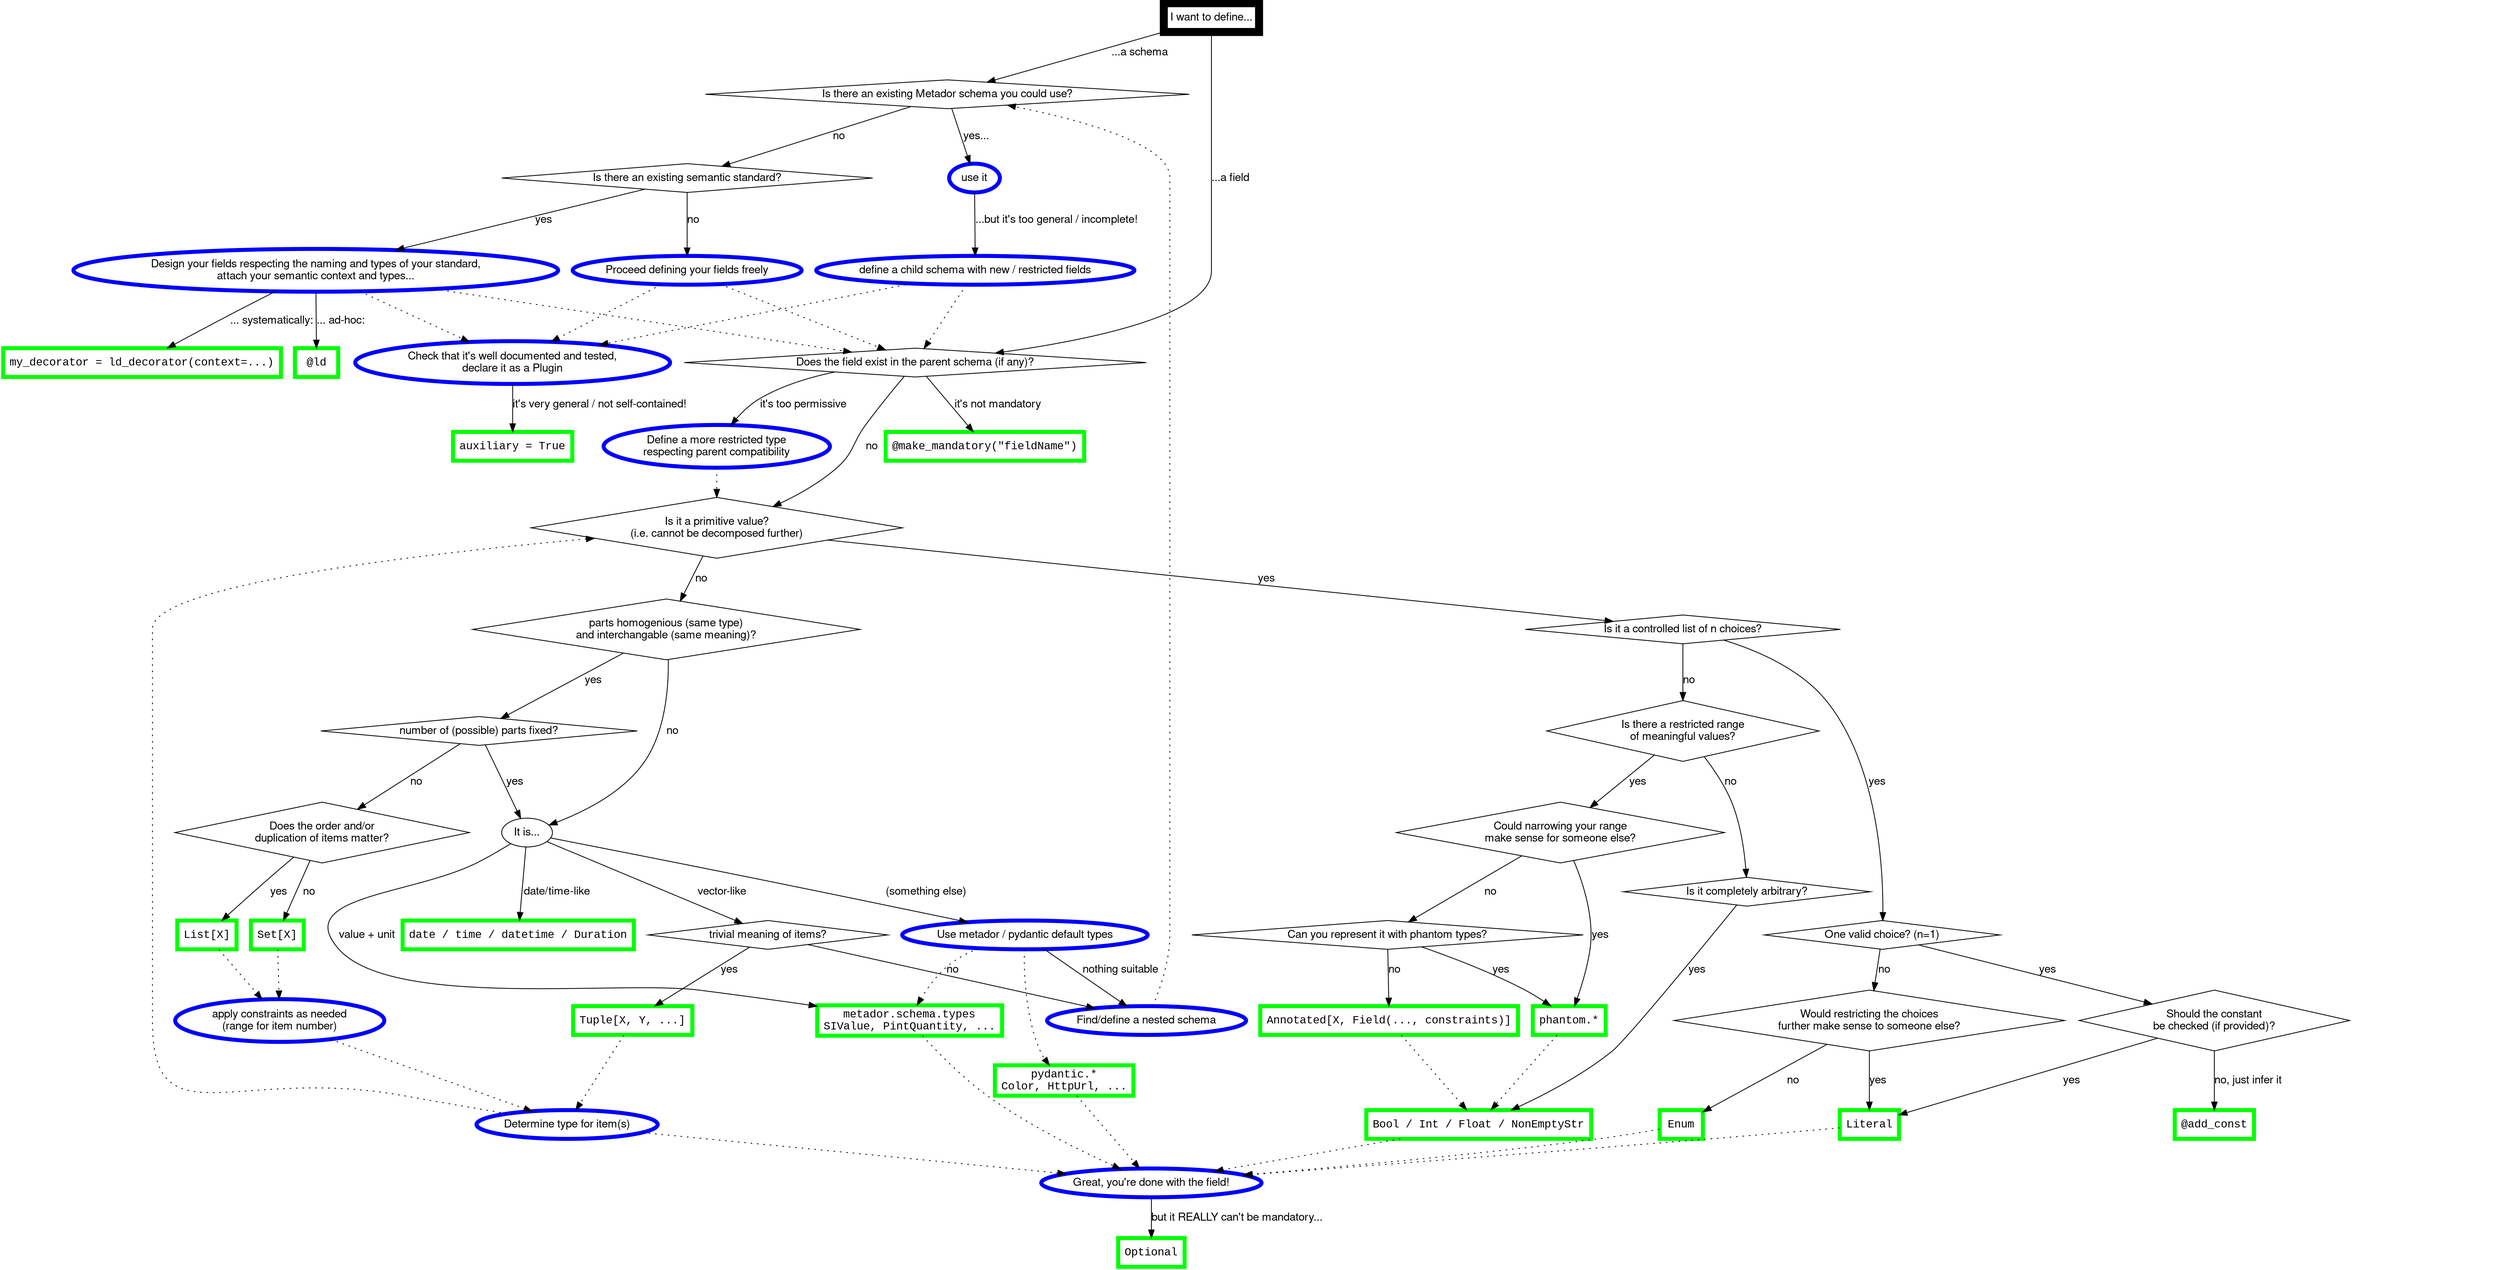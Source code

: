 # http://www.graphviz.org/content/cluster
digraph G {
  bgcolor=transparent;
    fontname="Helvetica,Arial,sans-serif"
    node [fontname="Helvetica,Arial,sans-serif"]
    edge [fontname="Helvetica,Arial,sans-serif"]

  start [label="I want to define...", shape="box", penwidth=10];
  #start -> def
  #def [label="...define..."]
  #def -> def_schema [label = "...a schema"];
  #def -> def_field [label = "...a field"];
  start -> def_schema [label = "...a schema"];
  start -> def_field [label = "...a field"];

  subgraph cluste_update {
    node [style = "invis"];
    edge [style = "invis"];

    start -> upd
    upd [label="...update an existing schema...\n(that is (used by) a Plugin)"];
    upd -> upd_field, bump_deps  [label = "...by..."];
    bump_deps [label = "... updating a schema Plugin\nthat it depends on (i.e. parent or nested schema)"];
    bump_deps -> bump_deps_do;
    bump_deps_do [label = "bump version on at least the same level\n(e.g. 1.3.3 -> 1.4.1 in dep. forces 1.1.5 -> 1.2.0 in your schema)"];

    upd_field [label="[X] a field in the schema\n(or in a nested schema)"];
    upd_field -> upd_new_field [label = "adding"];
    upd_field -> chg_ex_field [label = "changing"];

    upd_new_field [label="Breaking change (affects child schemas), bump MAJOR"];
    chg_ex_field [label="If it excludes any previously allowed values, bump MAJOR\nif it only allows new values, bump MINOR\notherwise bump PATCH"];
  }



  # schema creation:
  subgraph cluste_schema {
  def_schema [label = "Is there an existing Metador schema you could use?"];
  def_schema -> fresh_schema [label = "no"];
  def_schema -> found_schema [label = "yes..."];

  found_schema [label = "use it"];
  found_schema -> found_parent [label="...but it's too general / incomplete!"];
  found_parent [label = "define a child schema with new / restricted fields"];

  fresh_schema [label = "Is there an existing semantic standard?"];
  no_standards [label = "Proceed defining your fields freely"];
  yes_standards [label = "Design your fields respecting the naming and types of your standard,\nattach your semantic context and types..."];
  ld [ label="@ld"];
  ld_decorator [ label="my_decorator = ld_decorator(context=...)"];
  yes_standards -> ld [label = "... ad-hoc:"]
  yes_standards -> ld_decorator [label = "... systematically:"]

  found_parent, yes_standards, no_standards -> schema_done [style="dotted"];

  schema_done[label = "Check that it's well documented and tested,\ndeclare it as a Plugin"];
  schema_done -> auxiliary [label="it's very general / not self-contained!"];
  auxiliary [label = "auxiliary = True"]
  fresh_schema -> no_standards [label="no"];
  fresh_schema -> yes_standards [label="yes"];
  }
    found_parent, yes_standards, no_standards -> def_field [style="dotted"];

  # field creation guide:
  subgraph cluste_field {

  def_field [label = "Does the field exist in the parent schema (if any)?"];
  def_field -> make_mandatory [label = "it's not mandatory"];
  def_field -> narrow_field [label = "it's too permissive"];
  def_field -> def_new_field [label = "no"];

  make_mandatory [ label = "@make_mandatory(\"fieldName\")" ]

  narrow_field [label = "Define a more restricted type\nrespecting parent compatibility"];
  narrow_field -> def_new_field [style="dotted"];

  def_new_field [label = "Is it a primitive value?\n(i.e. cannot be decomposed further)", shape="diamond"];
  def_new_field -> def_complex [label = "no"];
  def_new_field -> def_simple  [label = "yes"];

  # compound types
  subgraph cluste_compound {

  def_complex [label = "parts homogenious (same type)\nand interchangable (same meaning)?"];
  def_complex -> def_items_number [label = "yes"];

  def_items_number [label = "number of (possible) parts fixed?"];
  def_items_order [label = "Does the order and/or\nduplication of items matter?"];
  def_items_order -> use_list [label = "yes"];
  def_items_order -> use_set [label = "no"];

  def_items_number -> def_items_order [label = "no"];
  use_set [label = "Set[X]"]
  use_list [label = "List[X]"]
  determine_x [ label = "Determine type for item(s)"];
  determine_x -> def_new_field [style="dotted"];

  def_complex -> comp_opt [label="no"];
  def_items_number -> comp_opt [label="yes"];

  comp_opt [label = "It is..."];
  comp_opt -> vector_like [label = "vector-like"];
  comp_opt -> datetime [label = "date/time-like"];
  comp_opt -> si_value [label = "value + unit"];
  comp_opt -> def_types [label = "(something else)"];

  datetime [label = "date / time / datetime / Duration"];
  si_value [label = "metador.schema.types\nSIValue, PintQuantity, ..."];

  def_types [label = "Use metador / pydantic default types"];
  def_types -> use_nested_schema [label = "nothing suitable"];
  pydantic [label = "pydantic.*\nColor, HttpUrl, ..."];
  def_types -> si_value, pydantic [style = "dotted"];

  vector_like [label = "trivial meaning of items?"];
  vector_like -> use_tuple [label = "yes"];
  vector_like -> use_nested_schema [label = "no"];


  use_nested_schema [label = "Find/define a nested schema"];
  use_nested_schema -> def_schema [style = "dotted"];
  use_tuple [label = "Tuple[X, Y, ...]"];

  determine_constr[label = "apply constraints as needed\n(range for item number)"]

  }


  # primitive types
  subgraph cluste_simple {

  def_simple  [label = "Is it a controlled list of n choices?"];
  def_simple -> interval_like [label = "no"];
  def_simple -> controlled_list [label = "yes"];

  any [ label = "Is it completely arbitrary?"];
  any -> boolintfloat [label = "yes"];
  boolintfloat [ label = "Bool / Int / Float / NonEmptyStr" ];

  interval_like [ label = "Is there a restricted range\nof meaningful values?" ];
  interval_like -> subclass_range [label = "yes"];
  interval_like -> any [label = "no"];

  controlled_list [label = "One valid choice? (n=1)"];
  controlled_list -> is_constant [label = "yes"];
  controlled_list -> restrict_clist [label = "no"];


  restrict_clist [label="Would restricting the choices\nfurther make sense to someone else?"];
  restrict_clist -> Enum [label = "no"];
  restrict_clist -> Literal [label = "yes"];

  is_constant [label="Should the constant\nbe checked (if provided)?"];
  is_constant -> Literal [label="yes"];
  is_constant -> const_field [label="no, just infer it"];
  const_field[label = "@add_const"];

  subclass_range [ label = "Could narrowing your range\nmake sense for someone else?" ];
  subclass_range -> phantom [label = "yes"];
  subclass_range -> phantom_works [label = "no"];
  phantom_works [label = "Can you represent it with phantom types?"];
  phantom_works -> phantom [label = "yes"];
  phantom_works -> pydantic_field [label = "no"];
  phantom [label = "phantom.*"];
  pydantic_field [label = "Annotated[X, Field(..., constraints)]"];
  }

  use_set, use_list -> determine_constr [style = "dotted"];

  determine_constr, use_tuple -> determine_x [style = "dotted"];
  phantom, pydantic_field -> boolintfloat [style = "dotted"];
  }

  Literal, Enum, boolintfloat, determine_x, pydantic, si_value -> mandatory [style="dotted"];
  mandatory [label = "Great, you're done with the field!"];
  mandatory -> Optional [label = "but it REALLY can't be mandatory..."];


  # apply styles:

  # question node
  def_field, def_simple, def_complex, def_schema, fresh_schema, def_items_number, def_items_order, vector_like, interval_like, subclass_range, phantom_works, controlled_list, any, restrict_clist, is_constant [shape="diamond"]
  # Metador function/feature node:
  make_mandatory, ld, ld_decorator, auxiliary, use_set, use_list, si_value, use_tuple, datetime, boolintfloat, phantom, pydantic_field, pydantic, Optional, Literal, Enum, const_field [penwidth=5, color="green", shape = "box", fontname = "Courier New"];
  # Advice / Action node:
  found_schema, found_parent, no_standards, yes_standards, schema_done, narrow_field, bump_deps_do, upd_new_field, chg_ex_field, determine_x, use_nested_schema, def_types, mandatory, determine_constr [penwidth=5, color="blue"]
  # attention / warning:
  #parent_compat [penwidth=5, color="red"]
}
